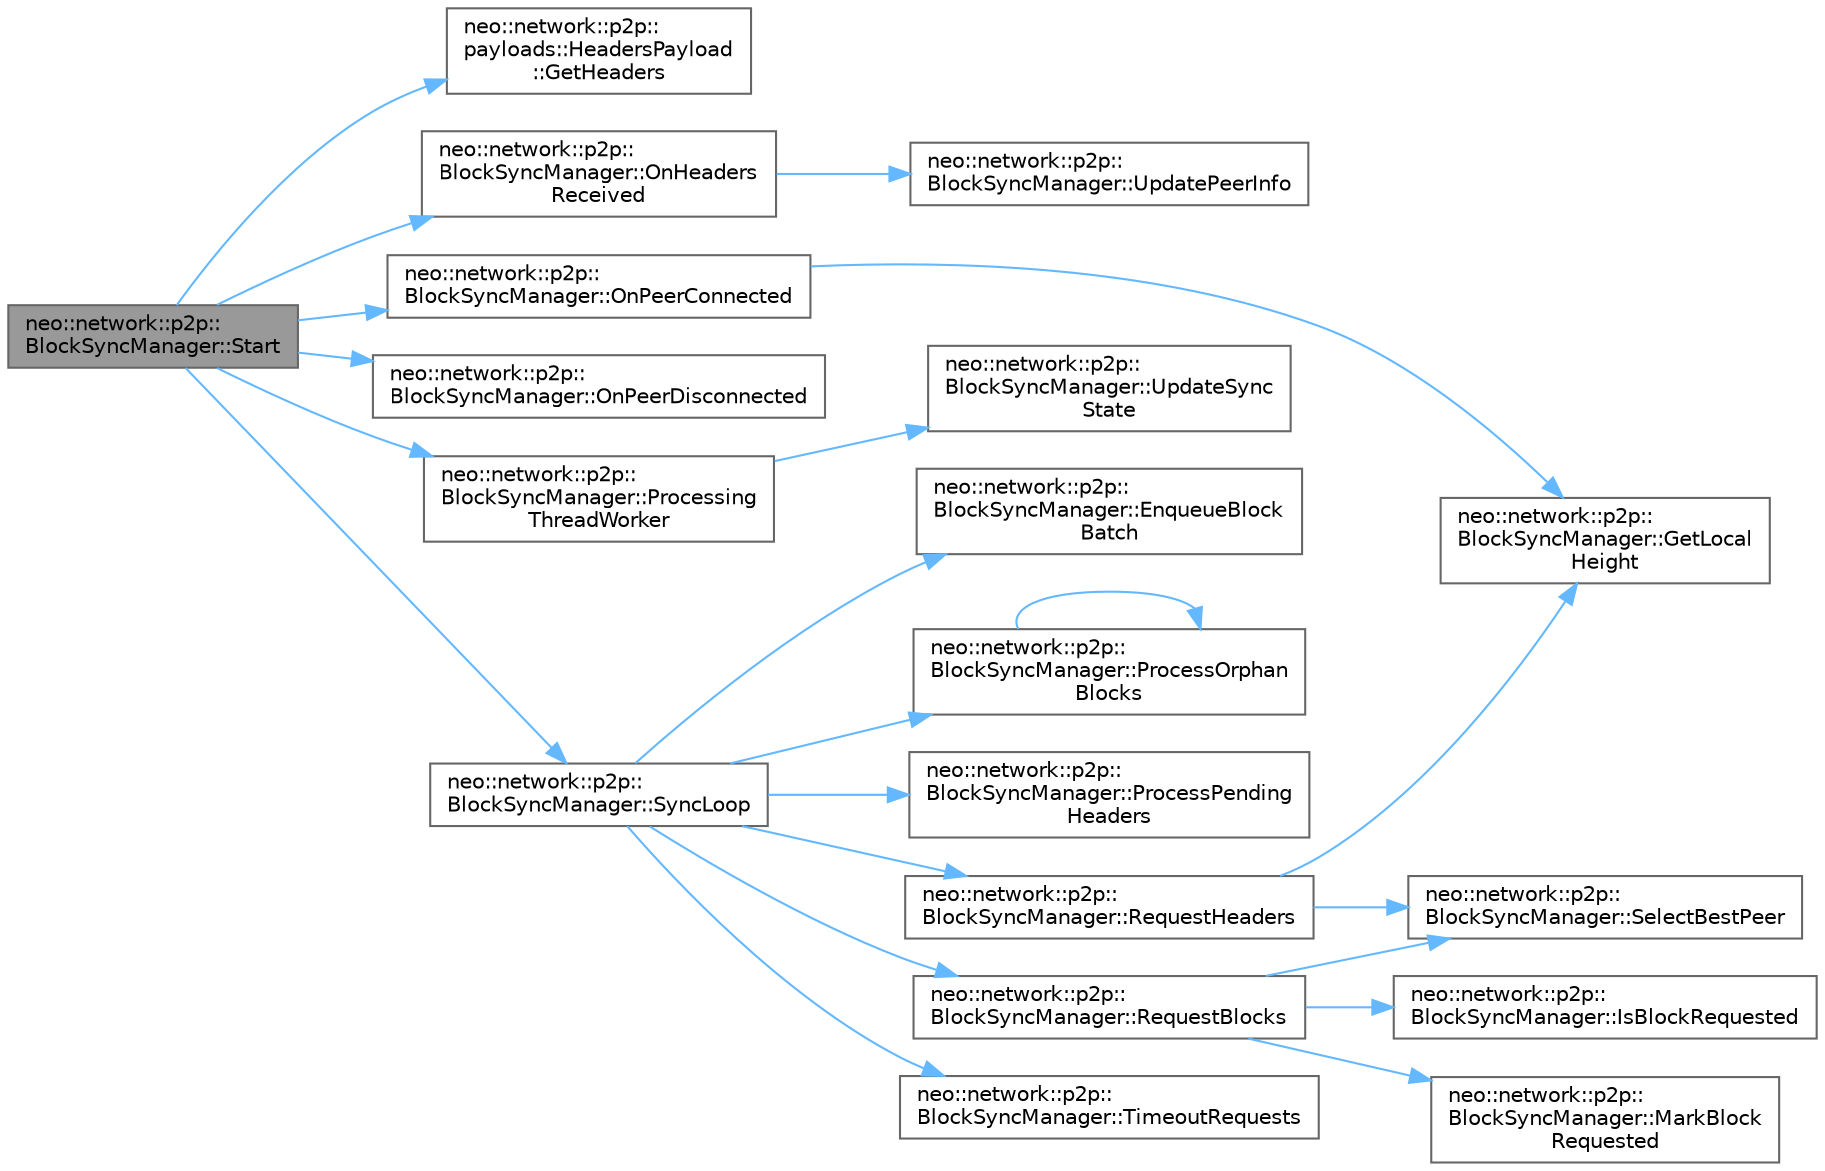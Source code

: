digraph "neo::network::p2p::BlockSyncManager::Start"
{
 // LATEX_PDF_SIZE
  bgcolor="transparent";
  edge [fontname=Helvetica,fontsize=10,labelfontname=Helvetica,labelfontsize=10];
  node [fontname=Helvetica,fontsize=10,shape=box,height=0.2,width=0.4];
  rankdir="LR";
  Node1 [id="Node000001",label="neo::network::p2p::\lBlockSyncManager::Start",height=0.2,width=0.4,color="gray40", fillcolor="grey60", style="filled", fontcolor="black",tooltip="Starts the synchronization process."];
  Node1 -> Node2 [id="edge1_Node000001_Node000002",color="steelblue1",style="solid",tooltip=" "];
  Node2 [id="Node000002",label="neo::network::p2p::\lpayloads::HeadersPayload\l::GetHeaders",height=0.2,width=0.4,color="grey40", fillcolor="white", style="filled",URL="$classneo_1_1network_1_1p2p_1_1payloads_1_1_headers_payload.html#a6a621120d5ae7b19137cb7dc995194a4",tooltip="Gets the headers."];
  Node1 -> Node3 [id="edge2_Node000001_Node000003",color="steelblue1",style="solid",tooltip=" "];
  Node3 [id="Node000003",label="neo::network::p2p::\lBlockSyncManager::OnHeaders\lReceived",height=0.2,width=0.4,color="grey40", fillcolor="white", style="filled",URL="$classneo_1_1network_1_1p2p_1_1_block_sync_manager.html#a3bae27722e7dc65af68740be2ae74dd3",tooltip="Handles headers received from a peer."];
  Node3 -> Node4 [id="edge3_Node000003_Node000004",color="steelblue1",style="solid",tooltip=" "];
  Node4 [id="Node000004",label="neo::network::p2p::\lBlockSyncManager::UpdatePeerInfo",height=0.2,width=0.4,color="grey40", fillcolor="white", style="filled",URL="$classneo_1_1network_1_1p2p_1_1_block_sync_manager.html#a6810205492a4bbae50b76e701964cb89",tooltip=" "];
  Node1 -> Node5 [id="edge4_Node000001_Node000005",color="steelblue1",style="solid",tooltip=" "];
  Node5 [id="Node000005",label="neo::network::p2p::\lBlockSyncManager::OnPeerConnected",height=0.2,width=0.4,color="grey40", fillcolor="white", style="filled",URL="$classneo_1_1network_1_1p2p_1_1_block_sync_manager.html#a7bec6a349371db359695ec0d0b2db7e4",tooltip="Called when a new peer connects."];
  Node5 -> Node6 [id="edge5_Node000005_Node000006",color="steelblue1",style="solid",tooltip=" "];
  Node6 [id="Node000006",label="neo::network::p2p::\lBlockSyncManager::GetLocal\lHeight",height=0.2,width=0.4,color="grey40", fillcolor="white", style="filled",URL="$classneo_1_1network_1_1p2p_1_1_block_sync_manager.html#a0ac60274fc05aa8ef42627ff4c382f5a",tooltip=" "];
  Node1 -> Node7 [id="edge6_Node000001_Node000007",color="steelblue1",style="solid",tooltip=" "];
  Node7 [id="Node000007",label="neo::network::p2p::\lBlockSyncManager::OnPeerDisconnected",height=0.2,width=0.4,color="grey40", fillcolor="white", style="filled",URL="$classneo_1_1network_1_1p2p_1_1_block_sync_manager.html#a0a4c2e1b8073d0f4928cb81609cb0b1f",tooltip="Called when a peer disconnects."];
  Node1 -> Node8 [id="edge7_Node000001_Node000008",color="steelblue1",style="solid",tooltip=" "];
  Node8 [id="Node000008",label="neo::network::p2p::\lBlockSyncManager::Processing\lThreadWorker",height=0.2,width=0.4,color="grey40", fillcolor="white", style="filled",URL="$classneo_1_1network_1_1p2p_1_1_block_sync_manager.html#aa97995ad3a243bc5fce713513b15fdd1",tooltip=" "];
  Node8 -> Node9 [id="edge8_Node000008_Node000009",color="steelblue1",style="solid",tooltip=" "];
  Node9 [id="Node000009",label="neo::network::p2p::\lBlockSyncManager::UpdateSync\lState",height=0.2,width=0.4,color="grey40", fillcolor="white", style="filled",URL="$classneo_1_1network_1_1p2p_1_1_block_sync_manager.html#a1096af964348c537d12b37cba8a50505",tooltip=" "];
  Node1 -> Node10 [id="edge9_Node000001_Node000010",color="steelblue1",style="solid",tooltip=" "];
  Node10 [id="Node000010",label="neo::network::p2p::\lBlockSyncManager::SyncLoop",height=0.2,width=0.4,color="grey40", fillcolor="white", style="filled",URL="$classneo_1_1network_1_1p2p_1_1_block_sync_manager.html#a48aa81a407c5612512b0036a61bc566f",tooltip=" "];
  Node10 -> Node11 [id="edge10_Node000010_Node000011",color="steelblue1",style="solid",tooltip=" "];
  Node11 [id="Node000011",label="neo::network::p2p::\lBlockSyncManager::EnqueueBlock\lBatch",height=0.2,width=0.4,color="grey40", fillcolor="white", style="filled",URL="$classneo_1_1network_1_1p2p_1_1_block_sync_manager.html#a665eca7b298b3d2d83cf3e5fe2002900",tooltip=" "];
  Node10 -> Node12 [id="edge11_Node000010_Node000012",color="steelblue1",style="solid",tooltip=" "];
  Node12 [id="Node000012",label="neo::network::p2p::\lBlockSyncManager::ProcessOrphan\lBlocks",height=0.2,width=0.4,color="grey40", fillcolor="white", style="filled",URL="$classneo_1_1network_1_1p2p_1_1_block_sync_manager.html#a763844f8666f399775eafc9877bc030c",tooltip=" "];
  Node12 -> Node12 [id="edge12_Node000012_Node000012",color="steelblue1",style="solid",tooltip=" "];
  Node10 -> Node13 [id="edge13_Node000010_Node000013",color="steelblue1",style="solid",tooltip=" "];
  Node13 [id="Node000013",label="neo::network::p2p::\lBlockSyncManager::ProcessPending\lHeaders",height=0.2,width=0.4,color="grey40", fillcolor="white", style="filled",URL="$classneo_1_1network_1_1p2p_1_1_block_sync_manager.html#a5887c7e885618dca2284c71798560249",tooltip=" "];
  Node10 -> Node14 [id="edge14_Node000010_Node000014",color="steelblue1",style="solid",tooltip=" "];
  Node14 [id="Node000014",label="neo::network::p2p::\lBlockSyncManager::RequestBlocks",height=0.2,width=0.4,color="grey40", fillcolor="white", style="filled",URL="$classneo_1_1network_1_1p2p_1_1_block_sync_manager.html#a50eb91426ad5ddfebe36cffb7cfecee5",tooltip=" "];
  Node14 -> Node15 [id="edge15_Node000014_Node000015",color="steelblue1",style="solid",tooltip=" "];
  Node15 [id="Node000015",label="neo::network::p2p::\lBlockSyncManager::IsBlockRequested",height=0.2,width=0.4,color="grey40", fillcolor="white", style="filled",URL="$classneo_1_1network_1_1p2p_1_1_block_sync_manager.html#a29f5eee06751d9b8fd7c3990cf73a57c",tooltip=" "];
  Node14 -> Node16 [id="edge16_Node000014_Node000016",color="steelblue1",style="solid",tooltip=" "];
  Node16 [id="Node000016",label="neo::network::p2p::\lBlockSyncManager::MarkBlock\lRequested",height=0.2,width=0.4,color="grey40", fillcolor="white", style="filled",URL="$classneo_1_1network_1_1p2p_1_1_block_sync_manager.html#a3f476ab23f7eaa3ea566abc0cc8a9aba",tooltip=" "];
  Node14 -> Node17 [id="edge17_Node000014_Node000017",color="steelblue1",style="solid",tooltip=" "];
  Node17 [id="Node000017",label="neo::network::p2p::\lBlockSyncManager::SelectBestPeer",height=0.2,width=0.4,color="grey40", fillcolor="white", style="filled",URL="$classneo_1_1network_1_1p2p_1_1_block_sync_manager.html#a0290e716def74bc656fea6c7c329516c",tooltip=" "];
  Node10 -> Node18 [id="edge18_Node000010_Node000018",color="steelblue1",style="solid",tooltip=" "];
  Node18 [id="Node000018",label="neo::network::p2p::\lBlockSyncManager::RequestHeaders",height=0.2,width=0.4,color="grey40", fillcolor="white", style="filled",URL="$classneo_1_1network_1_1p2p_1_1_block_sync_manager.html#a3cd9bae35cb954a28093322b3b835593",tooltip=" "];
  Node18 -> Node6 [id="edge19_Node000018_Node000006",color="steelblue1",style="solid",tooltip=" "];
  Node18 -> Node17 [id="edge20_Node000018_Node000017",color="steelblue1",style="solid",tooltip=" "];
  Node10 -> Node19 [id="edge21_Node000010_Node000019",color="steelblue1",style="solid",tooltip=" "];
  Node19 [id="Node000019",label="neo::network::p2p::\lBlockSyncManager::TimeoutRequests",height=0.2,width=0.4,color="grey40", fillcolor="white", style="filled",URL="$classneo_1_1network_1_1p2p_1_1_block_sync_manager.html#aba4d4922488241ddc045fe5c9037c38a",tooltip=" "];
}
